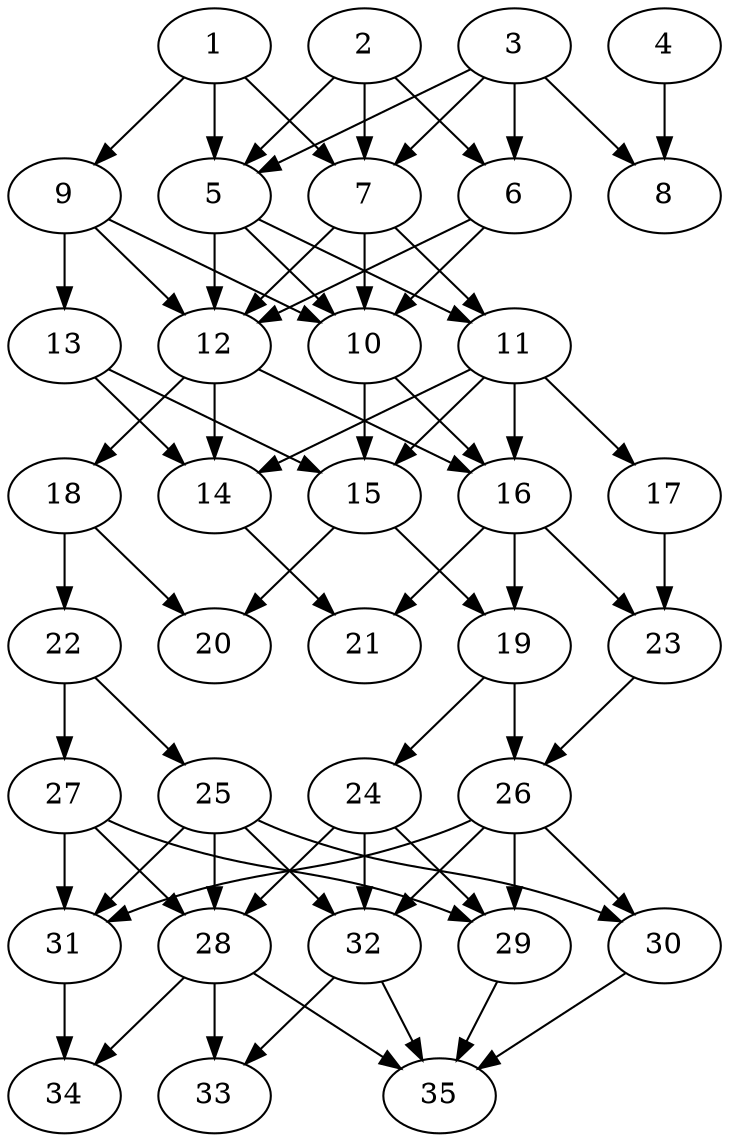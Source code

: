 // DAG automatically generated by daggen at Thu Oct  3 14:05:37 2019
// ./daggen --dot -n 35 --ccr 0.3 --fat 0.5 --regular 0.9 --density 0.7 --mindata 5242880 --maxdata 52428800 
digraph G {
  1 [size="60040533", alpha="0.09", expect_size="18012160"] 
  1 -> 5 [size ="18012160"]
  1 -> 7 [size ="18012160"]
  1 -> 9 [size ="18012160"]
  2 [size="25258667", alpha="0.10", expect_size="7577600"] 
  2 -> 5 [size ="7577600"]
  2 -> 6 [size ="7577600"]
  2 -> 7 [size ="7577600"]
  3 [size="131560107", alpha="0.07", expect_size="39468032"] 
  3 -> 5 [size ="39468032"]
  3 -> 6 [size ="39468032"]
  3 -> 7 [size ="39468032"]
  3 -> 8 [size ="39468032"]
  4 [size="112885760", alpha="0.12", expect_size="33865728"] 
  4 -> 8 [size ="33865728"]
  5 [size="95406080", alpha="0.02", expect_size="28621824"] 
  5 -> 10 [size ="28621824"]
  5 -> 11 [size ="28621824"]
  5 -> 12 [size ="28621824"]
  6 [size="97641813", alpha="0.19", expect_size="29292544"] 
  6 -> 10 [size ="29292544"]
  6 -> 12 [size ="29292544"]
  7 [size="60211200", alpha="0.13", expect_size="18063360"] 
  7 -> 10 [size ="18063360"]
  7 -> 11 [size ="18063360"]
  7 -> 12 [size ="18063360"]
  8 [size="25531733", alpha="0.00", expect_size="7659520"] 
  9 [size="122552320", alpha="0.18", expect_size="36765696"] 
  9 -> 10 [size ="36765696"]
  9 -> 12 [size ="36765696"]
  9 -> 13 [size ="36765696"]
  10 [size="106919253", alpha="0.10", expect_size="32075776"] 
  10 -> 15 [size ="32075776"]
  10 -> 16 [size ="32075776"]
  11 [size="25647787", alpha="0.19", expect_size="7694336"] 
  11 -> 14 [size ="7694336"]
  11 -> 15 [size ="7694336"]
  11 -> 16 [size ="7694336"]
  11 -> 17 [size ="7694336"]
  12 [size="98433707", alpha="0.16", expect_size="29530112"] 
  12 -> 14 [size ="29530112"]
  12 -> 16 [size ="29530112"]
  12 -> 18 [size ="29530112"]
  13 [size="174373547", alpha="0.18", expect_size="52312064"] 
  13 -> 14 [size ="52312064"]
  13 -> 15 [size ="52312064"]
  14 [size="71280640", alpha="0.12", expect_size="21384192"] 
  14 -> 21 [size ="21384192"]
  15 [size="168963413", alpha="0.07", expect_size="50689024"] 
  15 -> 19 [size ="50689024"]
  15 -> 20 [size ="50689024"]
  16 [size="26040320", alpha="0.01", expect_size="7812096"] 
  16 -> 19 [size ="7812096"]
  16 -> 21 [size ="7812096"]
  16 -> 23 [size ="7812096"]
  17 [size="173322240", alpha="0.00", expect_size="51996672"] 
  17 -> 23 [size ="51996672"]
  18 [size="120005973", alpha="0.14", expect_size="36001792"] 
  18 -> 20 [size ="36001792"]
  18 -> 22 [size ="36001792"]
  19 [size="122746880", alpha="0.09", expect_size="36824064"] 
  19 -> 24 [size ="36824064"]
  19 -> 26 [size ="36824064"]
  20 [size="110817280", alpha="0.12", expect_size="33245184"] 
  21 [size="28921173", alpha="0.20", expect_size="8676352"] 
  22 [size="18530987", alpha="0.09", expect_size="5559296"] 
  22 -> 25 [size ="5559296"]
  22 -> 27 [size ="5559296"]
  23 [size="145261227", alpha="0.13", expect_size="43578368"] 
  23 -> 26 [size ="43578368"]
  24 [size="129331200", alpha="0.09", expect_size="38799360"] 
  24 -> 28 [size ="38799360"]
  24 -> 29 [size ="38799360"]
  24 -> 32 [size ="38799360"]
  25 [size="65163947", alpha="0.14", expect_size="19549184"] 
  25 -> 28 [size ="19549184"]
  25 -> 30 [size ="19549184"]
  25 -> 31 [size ="19549184"]
  25 -> 32 [size ="19549184"]
  26 [size="117879467", alpha="0.10", expect_size="35363840"] 
  26 -> 29 [size ="35363840"]
  26 -> 30 [size ="35363840"]
  26 -> 31 [size ="35363840"]
  26 -> 32 [size ="35363840"]
  27 [size="126115840", alpha="0.11", expect_size="37834752"] 
  27 -> 28 [size ="37834752"]
  27 -> 29 [size ="37834752"]
  27 -> 31 [size ="37834752"]
  28 [size="126900907", alpha="0.14", expect_size="38070272"] 
  28 -> 33 [size ="38070272"]
  28 -> 34 [size ="38070272"]
  28 -> 35 [size ="38070272"]
  29 [size="75793067", alpha="0.10", expect_size="22737920"] 
  29 -> 35 [size ="22737920"]
  30 [size="146940587", alpha="0.17", expect_size="44082176"] 
  30 -> 35 [size ="44082176"]
  31 [size="82432000", alpha="0.05", expect_size="24729600"] 
  31 -> 34 [size ="24729600"]
  32 [size="82117973", alpha="0.03", expect_size="24635392"] 
  32 -> 33 [size ="24635392"]
  32 -> 35 [size ="24635392"]
  33 [size="153780907", alpha="0.02", expect_size="46134272"] 
  34 [size="96931840", alpha="0.07", expect_size="29079552"] 
  35 [size="164273493", alpha="0.11", expect_size="49282048"] 
}
